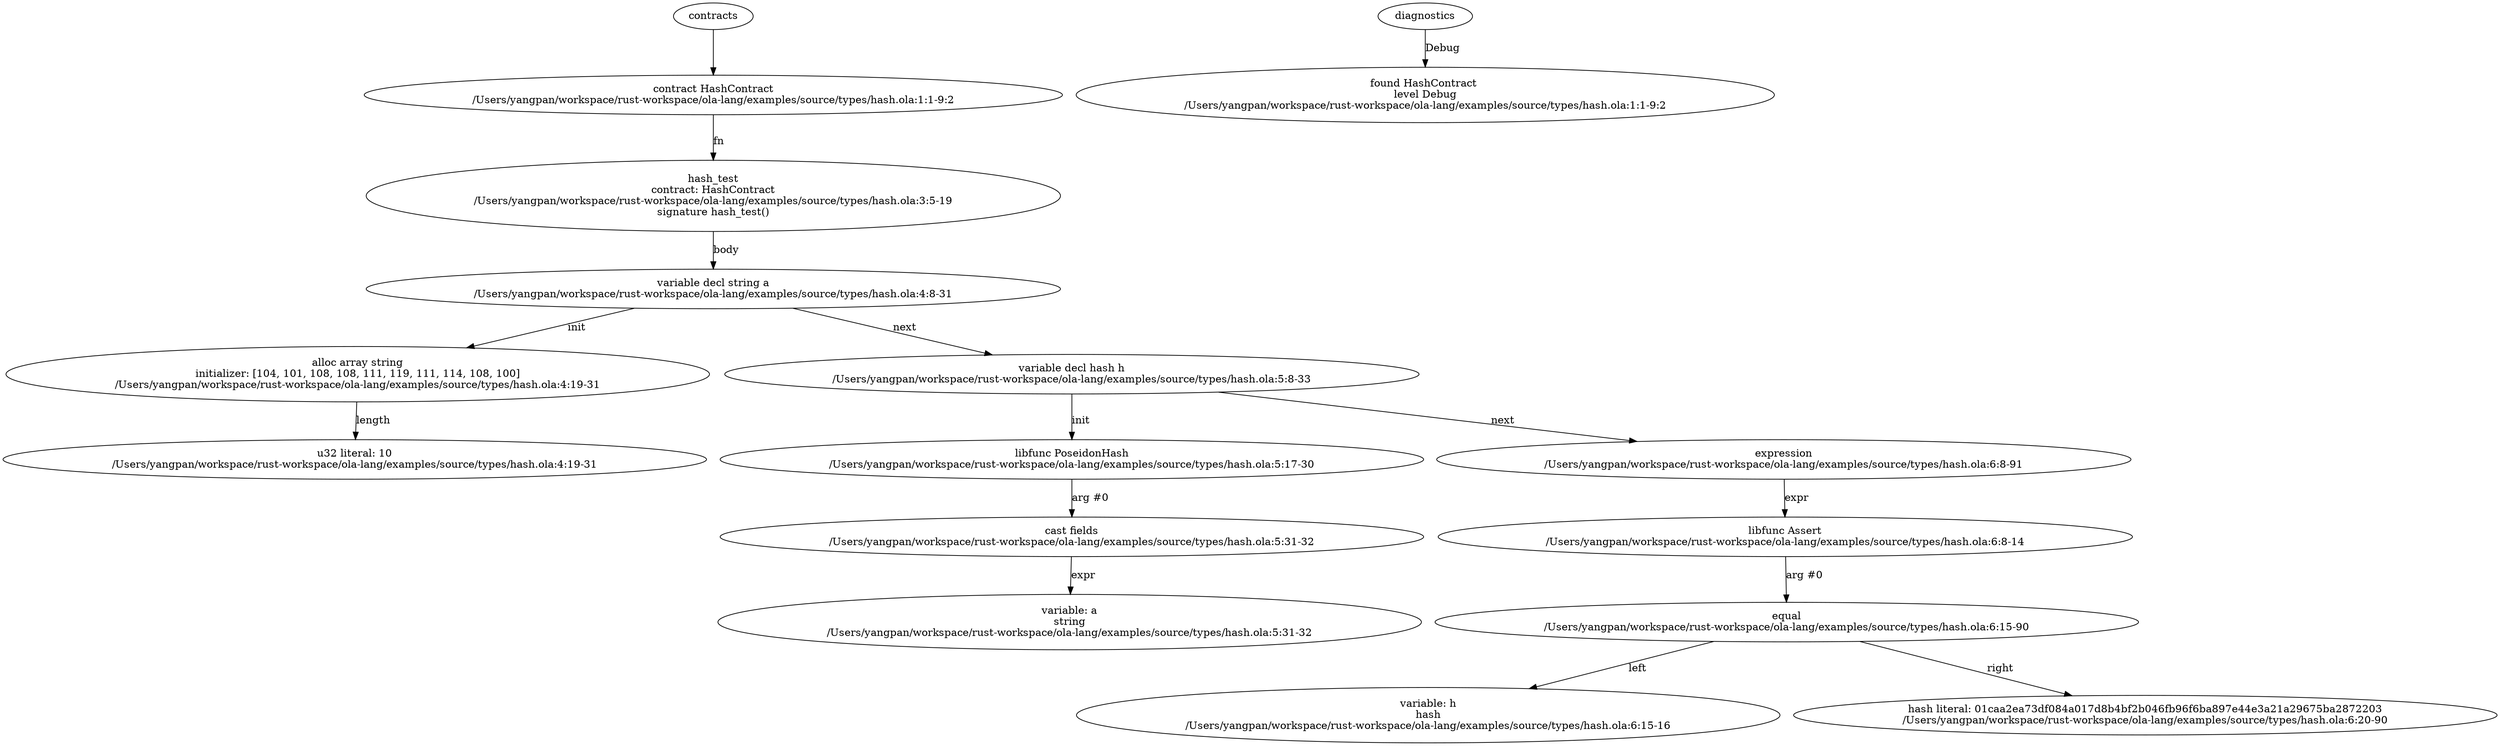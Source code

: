 strict digraph "/Users/yangpan/workspace/rust-workspace/ola-lang/examples/source/types/hash.ola" {
	contract [label="contract HashContract\n/Users/yangpan/workspace/rust-workspace/ola-lang/examples/source/types/hash.ola:1:1-9:2"]
	hash_test [label="hash_test\ncontract: HashContract\n/Users/yangpan/workspace/rust-workspace/ola-lang/examples/source/types/hash.ola:3:5-19\nsignature hash_test()"]
	var_decl [label="variable decl string a\n/Users/yangpan/workspace/rust-workspace/ola-lang/examples/source/types/hash.ola:4:8-31"]
	alloc_array [label="alloc array string\ninitializer: [104, 101, 108, 108, 111, 119, 111, 114, 108, 100]\n/Users/yangpan/workspace/rust-workspace/ola-lang/examples/source/types/hash.ola:4:19-31"]
	number_literal [label="u32 literal: 10\n/Users/yangpan/workspace/rust-workspace/ola-lang/examples/source/types/hash.ola:4:19-31"]
	var_decl_6 [label="variable decl hash h\n/Users/yangpan/workspace/rust-workspace/ola-lang/examples/source/types/hash.ola:5:8-33"]
	libfunc [label="libfunc PoseidonHash\n/Users/yangpan/workspace/rust-workspace/ola-lang/examples/source/types/hash.ola:5:17-30"]
	cast [label="cast fields\n/Users/yangpan/workspace/rust-workspace/ola-lang/examples/source/types/hash.ola:5:31-32"]
	variable [label="variable: a\nstring\n/Users/yangpan/workspace/rust-workspace/ola-lang/examples/source/types/hash.ola:5:31-32"]
	expr [label="expression\n/Users/yangpan/workspace/rust-workspace/ola-lang/examples/source/types/hash.ola:6:8-91"]
	libfunc_11 [label="libfunc Assert\n/Users/yangpan/workspace/rust-workspace/ola-lang/examples/source/types/hash.ola:6:8-14"]
	equal [label="equal\n/Users/yangpan/workspace/rust-workspace/ola-lang/examples/source/types/hash.ola:6:15-90"]
	variable_13 [label="variable: h\nhash\n/Users/yangpan/workspace/rust-workspace/ola-lang/examples/source/types/hash.ola:6:15-16"]
	hash_literal [label="hash literal: 01caa2ea73df084a017d8b4bf2b046fb96f6ba897e44e3a21a29675ba2872203\n/Users/yangpan/workspace/rust-workspace/ola-lang/examples/source/types/hash.ola:6:20-90"]
	diagnostic [label="found HashContract \nlevel Debug\n/Users/yangpan/workspace/rust-workspace/ola-lang/examples/source/types/hash.ola:1:1-9:2"]
	contracts -> contract
	contract -> hash_test [label="fn"]
	hash_test -> var_decl [label="body"]
	var_decl -> alloc_array [label="init"]
	alloc_array -> number_literal [label="length"]
	var_decl -> var_decl_6 [label="next"]
	var_decl_6 -> libfunc [label="init"]
	libfunc -> cast [label="arg #0"]
	cast -> variable [label="expr"]
	var_decl_6 -> expr [label="next"]
	expr -> libfunc_11 [label="expr"]
	libfunc_11 -> equal [label="arg #0"]
	equal -> variable_13 [label="left"]
	equal -> hash_literal [label="right"]
	diagnostics -> diagnostic [label="Debug"]
}
